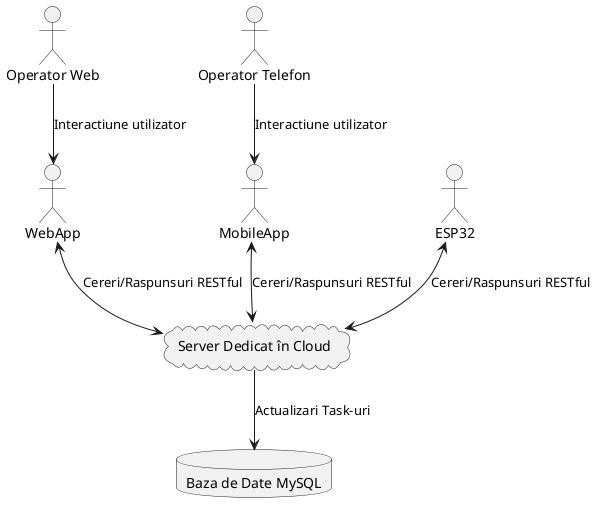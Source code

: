 @startuml ArhitecturaSistem

actor "Operator Web" as WebOperator
actor "Operator Telefon" as MobileOperator
cloud "Server Dedicat în Cloud" as Server
database "Baza de Date MySQL" as Database

WebOperator --> "WebApp" : Interactiune utilizator
MobileOperator --> "MobileApp" : Interactiune utilizator

"WebApp" <--> Server : Cereri/Raspunsuri RESTful
"MobileApp" <--> Server : Cereri/Raspunsuri RESTful
"ESP32" <--> Server : Cereri/Raspunsuri RESTful

Server --> Database : Actualizari Task-uri

@enduml